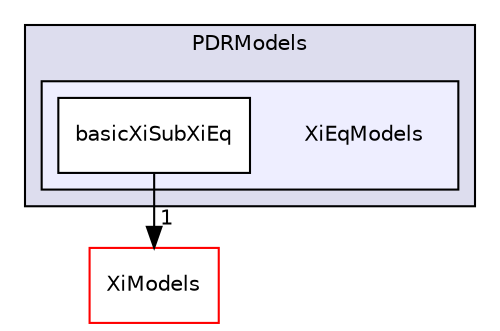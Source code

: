 digraph "applications/solvers/combustion/PDRFoam/PDRModels/XiEqModels" {
  bgcolor=transparent;
  compound=true
  node [ fontsize="10", fontname="Helvetica"];
  edge [ labelfontsize="10", labelfontname="Helvetica"];
  subgraph clusterdir_f1651a0ed0bf74a29170ecd2526abc49 {
    graph [ bgcolor="#ddddee", pencolor="black", label="PDRModels" fontname="Helvetica", fontsize="10", URL="dir_f1651a0ed0bf74a29170ecd2526abc49.html"]
  subgraph clusterdir_41f73f04d76a13fbe764809830efb673 {
    graph [ bgcolor="#eeeeff", pencolor="black", label="" URL="dir_41f73f04d76a13fbe764809830efb673.html"];
    dir_41f73f04d76a13fbe764809830efb673 [shape=plaintext label="XiEqModels"];
    dir_3ed13db9747b164bcd050149095f02e3 [shape=box label="basicXiSubXiEq" color="black" fillcolor="white" style="filled" URL="dir_3ed13db9747b164bcd050149095f02e3.html"];
  }
  }
  dir_875d300f7c06ad3c5c9e587b64daa300 [shape=box label="XiModels" color="red" URL="dir_875d300f7c06ad3c5c9e587b64daa300.html"];
  dir_3ed13db9747b164bcd050149095f02e3->dir_875d300f7c06ad3c5c9e587b64daa300 [headlabel="1", labeldistance=1.5 headhref="dir_000089_000092.html"];
}
